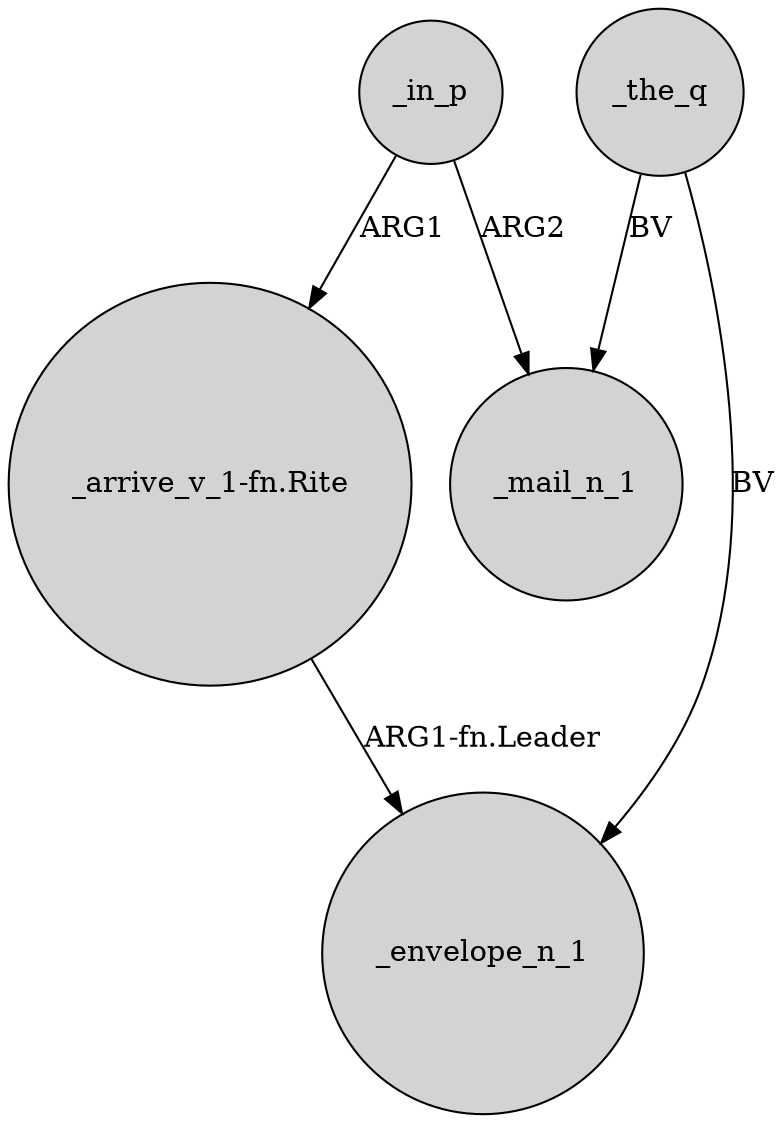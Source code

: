 digraph {
	node [shape=circle style=filled]
	_in_p -> _mail_n_1 [label=ARG2]
	_the_q -> _mail_n_1 [label=BV]
	"_arrive_v_1-fn.Rite" -> _envelope_n_1 [label="ARG1-fn.Leader"]
	_in_p -> "_arrive_v_1-fn.Rite" [label=ARG1]
	_the_q -> _envelope_n_1 [label=BV]
}

